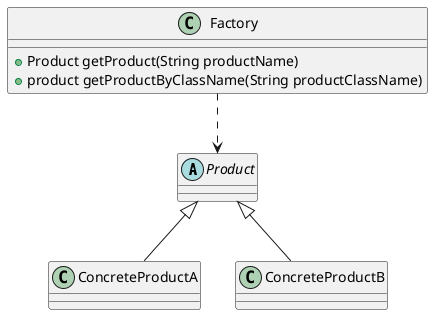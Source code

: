 @startuml

abstract class Product
class ConcreteProductA extends Product
class ConcreteProductB extends Product
class Factory {
    + Product getProduct(String productName)
    + product getProductByClassName(String productClassName)
}
Factory ..> Product

@enduml